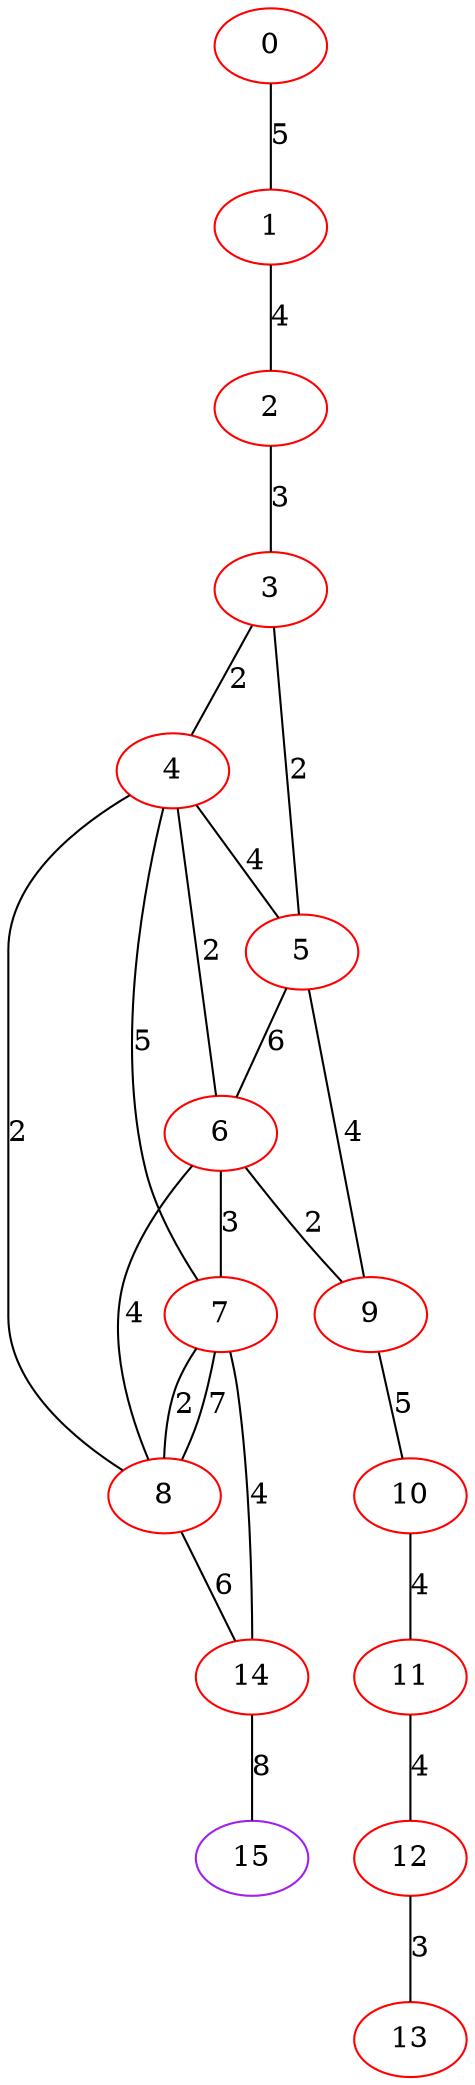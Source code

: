 graph "" {
0 [color=red, weight=1];
1 [color=red, weight=1];
2 [color=red, weight=1];
3 [color=red, weight=1];
4 [color=red, weight=1];
5 [color=red, weight=1];
6 [color=red, weight=1];
7 [color=red, weight=1];
8 [color=red, weight=1];
9 [color=red, weight=1];
10 [color=red, weight=1];
11 [color=red, weight=1];
12 [color=red, weight=1];
13 [color=red, weight=1];
14 [color=red, weight=1];
15 [color=purple, weight=4];
0 -- 1  [key=0, label=5];
1 -- 2  [key=0, label=4];
2 -- 3  [key=0, label=3];
3 -- 4  [key=0, label=2];
3 -- 5  [key=0, label=2];
4 -- 8  [key=0, label=2];
4 -- 5  [key=0, label=4];
4 -- 6  [key=0, label=2];
4 -- 7  [key=0, label=5];
5 -- 9  [key=0, label=4];
5 -- 6  [key=0, label=6];
6 -- 8  [key=0, label=4];
6 -- 9  [key=0, label=2];
6 -- 7  [key=0, label=3];
7 -- 8  [key=0, label=7];
7 -- 8  [key=1, label=2];
7 -- 14  [key=0, label=4];
8 -- 14  [key=0, label=6];
9 -- 10  [key=0, label=5];
10 -- 11  [key=0, label=4];
11 -- 12  [key=0, label=4];
12 -- 13  [key=0, label=3];
14 -- 15  [key=0, label=8];
}
